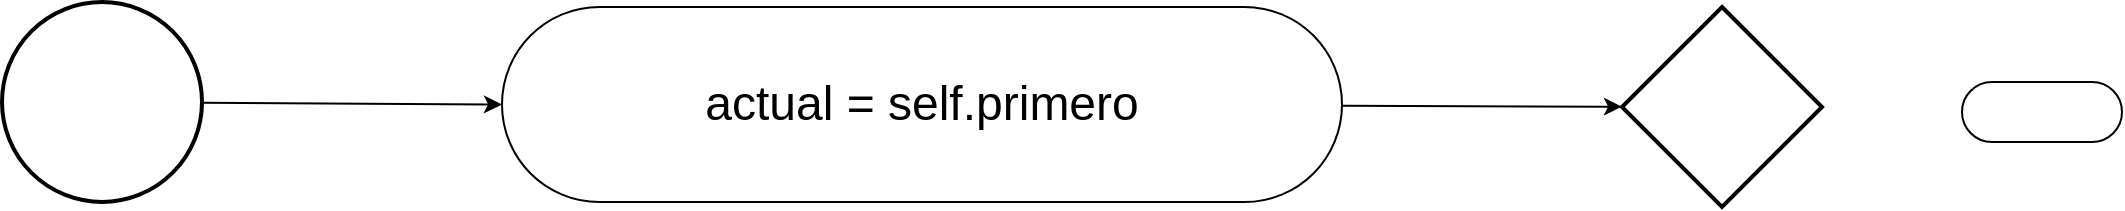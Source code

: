 <mxfile>
    <diagram id="5RmesfcuK-5VPX0KUIZs" name="Page-1">
        <mxGraphModel dx="1056" dy="1731" grid="1" gridSize="10" guides="1" tooltips="1" connect="1" arrows="1" fold="1" page="1" pageScale="1" pageWidth="850" pageHeight="1100" math="0" shadow="0">
            <root>
                <mxCell id="0"/>
                <mxCell id="1" parent="0"/>
                <mxCell id="17" value="" style="strokeWidth=2;html=1;shape=mxgraph.flowchart.start_2;whiteSpace=wrap;" vertex="1" parent="1">
                    <mxGeometry x="520" y="270" width="100" height="100" as="geometry"/>
                </mxCell>
                <mxCell id="21" style="edgeStyle=none;html=1;" edge="1" parent="1" source="18" target="20">
                    <mxGeometry relative="1" as="geometry"/>
                </mxCell>
                <mxCell id="18" value="&lt;font style=&quot;font-size: 24px;&quot;&gt;actual = self.primero&lt;/font&gt;" style="html=1;dashed=0;whiteSpace=wrap;shape=mxgraph.dfd.start" vertex="1" parent="1">
                    <mxGeometry x="770" y="272.5" width="420" height="97.5" as="geometry"/>
                </mxCell>
                <mxCell id="19" style="edgeStyle=none;html=1;entryX=0;entryY=0.5;entryDx=0;entryDy=0;entryPerimeter=0;" edge="1" parent="1" source="17" target="18">
                    <mxGeometry relative="1" as="geometry"/>
                </mxCell>
                <mxCell id="20" value="" style="strokeWidth=2;html=1;shape=mxgraph.flowchart.decision;whiteSpace=wrap;" vertex="1" parent="1">
                    <mxGeometry x="1330" y="272.5" width="100" height="100" as="geometry"/>
                </mxCell>
                <mxCell id="22" value="" style="html=1;dashed=0;whiteSpace=wrap;shape=mxgraph.dfd.start" vertex="1" parent="1">
                    <mxGeometry x="1500" y="310" width="80" height="30" as="geometry"/>
                </mxCell>
            </root>
        </mxGraphModel>
    </diagram>
</mxfile>